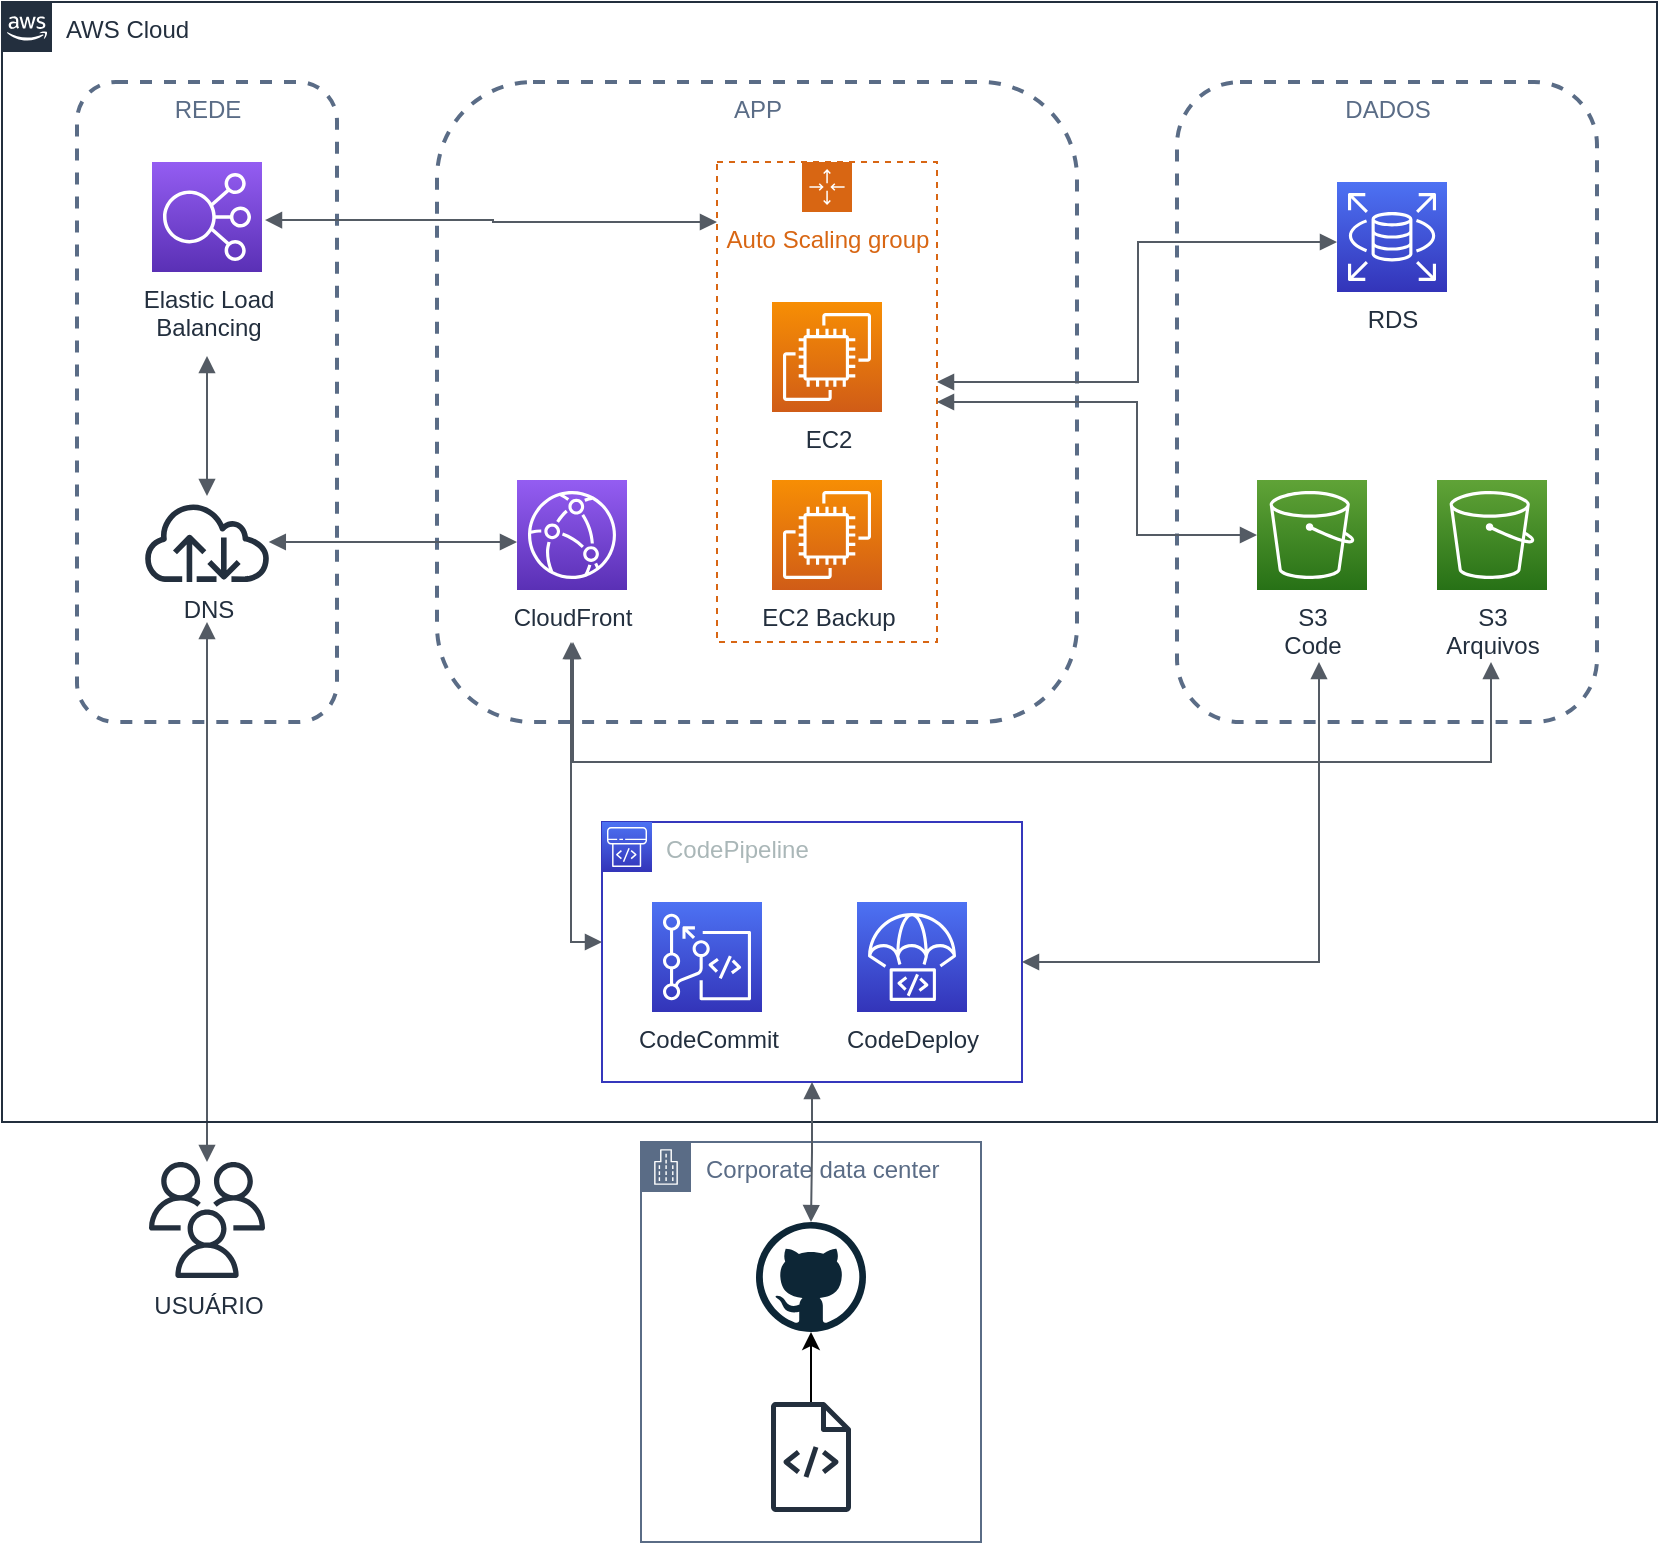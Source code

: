 <mxfile version="21.4.0" type="device">
  <diagram name="Página-1" id="A6x-f9Y-4f0eKWFaKeFF">
    <mxGraphModel dx="1990" dy="1295" grid="1" gridSize="10" guides="1" tooltips="1" connect="1" arrows="1" fold="1" page="1" pageScale="1" pageWidth="1169" pageHeight="827" math="0" shadow="0">
      <root>
        <mxCell id="0" />
        <mxCell id="1" parent="0" />
        <mxCell id="BavURsiblsrlNDab91G2-20" value="APP" style="fillColor=none;strokeColor=#5A6C86;verticalAlign=top;fontStyle=0;fontColor=#5A6C86;whiteSpace=wrap;html=1;rounded=1;strokeWidth=2;dashed=1;" vertex="1" parent="1">
          <mxGeometry x="387.5" y="69" width="320" height="320" as="geometry" />
        </mxCell>
        <mxCell id="BavURsiblsrlNDab91G2-15" value="" style="edgeStyle=orthogonalEdgeStyle;html=1;endArrow=block;elbow=vertical;startArrow=block;startFill=1;endFill=1;strokeColor=#545B64;rounded=0;entryX=0.5;entryY=1.5;entryDx=0;entryDy=0;entryPerimeter=0;" edge="1" parent="1" source="BavURsiblsrlNDab91G2-5" target="BavURsiblsrlNDab91G2-14">
          <mxGeometry width="100" relative="1" as="geometry">
            <mxPoint x="272.5" y="439" as="sourcePoint" />
            <mxPoint x="637.5" y="359" as="targetPoint" />
          </mxGeometry>
        </mxCell>
        <mxCell id="BavURsiblsrlNDab91G2-3" value="REDE" style="fillColor=none;strokeColor=#5A6C86;verticalAlign=top;fontStyle=0;fontColor=#5A6C86;whiteSpace=wrap;html=1;rounded=1;strokeWidth=2;dashed=1;" vertex="1" parent="1">
          <mxGeometry x="207.5" y="69" width="130" height="320" as="geometry" />
        </mxCell>
        <mxCell id="BavURsiblsrlNDab91G2-5" value="USUÁRIO" style="sketch=0;outlineConnect=0;fontColor=#232F3E;gradientColor=none;fillColor=#232F3D;strokeColor=none;dashed=0;verticalLabelPosition=bottom;verticalAlign=top;align=center;html=1;fontSize=12;fontStyle=0;aspect=fixed;pointerEvents=1;shape=mxgraph.aws4.users;" vertex="1" parent="1">
          <mxGeometry x="243.5" y="609" width="58" height="58" as="geometry" />
        </mxCell>
        <mxCell id="BavURsiblsrlNDab91G2-6" value="Auto Scaling group" style="points=[[0,0],[0.25,0],[0.5,0],[0.75,0],[1,0],[1,0.25],[1,0.5],[1,0.75],[1,1],[0.75,1],[0.5,1],[0.25,1],[0,1],[0,0.75],[0,0.5],[0,0.25]];outlineConnect=0;gradientColor=none;html=1;whiteSpace=wrap;fontSize=12;fontStyle=0;container=1;pointerEvents=0;collapsible=0;recursiveResize=0;shape=mxgraph.aws4.groupCenter;grIcon=mxgraph.aws4.group_auto_scaling_group;grStroke=1;strokeColor=#D86613;fillColor=none;verticalAlign=top;align=center;fontColor=#D86613;dashed=1;spacingTop=25;" vertex="1" parent="1">
          <mxGeometry x="527.5" y="109" width="110" height="240" as="geometry" />
        </mxCell>
        <mxCell id="BavURsiblsrlNDab91G2-7" value="EC2" style="sketch=0;points=[[0,0,0],[0.25,0,0],[0.5,0,0],[0.75,0,0],[1,0,0],[0,1,0],[0.25,1,0],[0.5,1,0],[0.75,1,0],[1,1,0],[0,0.25,0],[0,0.5,0],[0,0.75,0],[1,0.25,0],[1,0.5,0],[1,0.75,0]];outlineConnect=0;fontColor=#232F3E;gradientColor=#F78E04;gradientDirection=north;fillColor=#D05C17;strokeColor=#ffffff;dashed=0;verticalLabelPosition=bottom;verticalAlign=top;align=center;html=1;fontSize=12;fontStyle=0;aspect=fixed;shape=mxgraph.aws4.resourceIcon;resIcon=mxgraph.aws4.ec2;" vertex="1" parent="BavURsiblsrlNDab91G2-6">
          <mxGeometry x="27.5" y="70" width="55" height="55" as="geometry" />
        </mxCell>
        <mxCell id="BavURsiblsrlNDab91G2-21" value="EC2 Backup" style="sketch=0;points=[[0,0,0],[0.25,0,0],[0.5,0,0],[0.75,0,0],[1,0,0],[0,1,0],[0.25,1,0],[0.5,1,0],[0.75,1,0],[1,1,0],[0,0.25,0],[0,0.5,0],[0,0.75,0],[1,0.25,0],[1,0.5,0],[1,0.75,0]];outlineConnect=0;fontColor=#232F3E;gradientColor=#F78E04;gradientDirection=north;fillColor=#D05C17;strokeColor=#ffffff;dashed=0;verticalLabelPosition=bottom;verticalAlign=top;align=center;html=1;fontSize=12;fontStyle=0;aspect=fixed;shape=mxgraph.aws4.resourceIcon;resIcon=mxgraph.aws4.ec2;" vertex="1" parent="BavURsiblsrlNDab91G2-6">
          <mxGeometry x="27.5" y="159" width="55" height="55" as="geometry" />
        </mxCell>
        <mxCell id="BavURsiblsrlNDab91G2-11" value="" style="edgeStyle=orthogonalEdgeStyle;html=1;endArrow=block;elbow=vertical;startArrow=block;startFill=1;endFill=1;strokeColor=#545B64;rounded=0;" edge="1" parent="1" target="BavURsiblsrlNDab91G2-6">
          <mxGeometry width="100" relative="1" as="geometry">
            <mxPoint x="301.5" y="138.027" as="sourcePoint" />
            <mxPoint x="517.5" y="139" as="targetPoint" />
            <Array as="points">
              <mxPoint x="415.5" y="139" />
            </Array>
          </mxGeometry>
        </mxCell>
        <mxCell id="BavURsiblsrlNDab91G2-14" value="DNS" style="sketch=0;outlineConnect=0;fontColor=#232F3E;gradientColor=none;fillColor=#232F3D;strokeColor=none;dashed=0;verticalLabelPosition=bottom;verticalAlign=top;align=center;html=1;fontSize=12;fontStyle=0;aspect=fixed;pointerEvents=1;shape=mxgraph.aws4.internet;" vertex="1" parent="1">
          <mxGeometry x="240" y="279" width="65" height="40" as="geometry" />
        </mxCell>
        <mxCell id="BavURsiblsrlNDab91G2-16" value="" style="edgeStyle=orthogonalEdgeStyle;html=1;endArrow=block;elbow=vertical;startArrow=block;startFill=1;endFill=1;strokeColor=#545B64;rounded=0;" edge="1" parent="1">
          <mxGeometry width="100" relative="1" as="geometry">
            <mxPoint x="272.5" y="276" as="sourcePoint" />
            <mxPoint x="272.5" y="206" as="targetPoint" />
            <Array as="points" />
          </mxGeometry>
        </mxCell>
        <mxCell id="BavURsiblsrlNDab91G2-17" value="" style="edgeStyle=orthogonalEdgeStyle;html=1;endArrow=block;elbow=vertical;startArrow=block;startFill=1;endFill=1;strokeColor=#545B64;rounded=0;" edge="1" parent="1" source="BavURsiblsrlNDab91G2-18" target="BavURsiblsrlNDab91G2-14">
          <mxGeometry width="100" relative="1" as="geometry">
            <mxPoint x="377.5" y="349" as="sourcePoint" />
            <mxPoint x="377.5" y="279" as="targetPoint" />
            <Array as="points">
              <mxPoint x="387.5" y="299" />
              <mxPoint x="387.5" y="299" />
            </Array>
          </mxGeometry>
        </mxCell>
        <mxCell id="BavURsiblsrlNDab91G2-18" value="CloudFront" style="sketch=0;points=[[0,0,0],[0.25,0,0],[0.5,0,0],[0.75,0,0],[1,0,0],[0,1,0],[0.25,1,0],[0.5,1,0],[0.75,1,0],[1,1,0],[0,0.25,0],[0,0.5,0],[0,0.75,0],[1,0.25,0],[1,0.5,0],[1,0.75,0]];outlineConnect=0;fontColor=#232F3E;gradientColor=#945DF2;gradientDirection=north;fillColor=#5A30B5;strokeColor=#ffffff;dashed=0;verticalLabelPosition=bottom;verticalAlign=top;align=center;html=1;fontSize=12;fontStyle=0;aspect=fixed;shape=mxgraph.aws4.resourceIcon;resIcon=mxgraph.aws4.cloudfront;" vertex="1" parent="1">
          <mxGeometry x="427.5" y="268" width="55" height="55" as="geometry" />
        </mxCell>
        <mxCell id="BavURsiblsrlNDab91G2-19" value="Elastic Load&lt;br&gt;Balancing" style="sketch=0;points=[[0,0,0],[0.25,0,0],[0.5,0,0],[0.75,0,0],[1,0,0],[0,1,0],[0.25,1,0],[0.5,1,0],[0.75,1,0],[1,1,0],[0,0.25,0],[0,0.5,0],[0,0.75,0],[1,0.25,0],[1,0.5,0],[1,0.75,0]];outlineConnect=0;fontColor=#232F3E;gradientColor=#945DF2;gradientDirection=north;fillColor=#5A30B5;strokeColor=#ffffff;dashed=0;verticalLabelPosition=bottom;verticalAlign=top;align=center;html=1;fontSize=12;fontStyle=0;aspect=fixed;shape=mxgraph.aws4.resourceIcon;resIcon=mxgraph.aws4.elastic_load_balancing;" vertex="1" parent="1">
          <mxGeometry x="245" y="109" width="55" height="55" as="geometry" />
        </mxCell>
        <mxCell id="BavURsiblsrlNDab91G2-24" value="DADOS" style="fillColor=none;strokeColor=#5A6C86;verticalAlign=top;fontStyle=0;fontColor=#5A6C86;whiteSpace=wrap;html=1;rounded=1;strokeWidth=2;dashed=1;" vertex="1" parent="1">
          <mxGeometry x="757.5" y="69" width="210" height="320" as="geometry" />
        </mxCell>
        <mxCell id="BavURsiblsrlNDab91G2-28" value="AWS Cloud" style="points=[[0,0],[0.25,0],[0.5,0],[0.75,0],[1,0],[1,0.25],[1,0.5],[1,0.75],[1,1],[0.75,1],[0.5,1],[0.25,1],[0,1],[0,0.75],[0,0.5],[0,0.25]];outlineConnect=0;gradientColor=none;html=1;whiteSpace=wrap;fontSize=12;fontStyle=0;container=1;pointerEvents=0;collapsible=0;recursiveResize=0;shape=mxgraph.aws4.group;grIcon=mxgraph.aws4.group_aws_cloud_alt;strokeColor=#232F3E;fillColor=none;verticalAlign=top;align=left;spacingLeft=30;fontColor=#232F3E;dashed=0;" vertex="1" parent="1">
          <mxGeometry x="170" y="29" width="827.5" height="560" as="geometry" />
        </mxCell>
        <mxCell id="BavURsiblsrlNDab91G2-30" value="CodePipeline" style="points=[[0,0],[0.25,0],[0.5,0],[0.75,0],[1,0],[1,0.25],[1,0.5],[1,0.75],[1,1],[0.75,1],[0.5,1],[0.25,1],[0,1],[0,0.75],[0,0.5],[0,0.25]];outlineConnect=0;gradientColor=none;html=1;whiteSpace=wrap;fontSize=12;fontStyle=0;container=1;pointerEvents=0;collapsible=0;recursiveResize=0;shape=mxgraph.aws4.group;grIcon=mxgraph.aws4.group_vpc;strokeColor=#3537bc;fillColor=none;verticalAlign=top;align=left;spacingLeft=30;fontColor=#AAB7B8;dashed=0;" vertex="1" parent="BavURsiblsrlNDab91G2-28">
          <mxGeometry x="300" y="410" width="210" height="130" as="geometry" />
        </mxCell>
        <mxCell id="BavURsiblsrlNDab91G2-25" value="" style="sketch=0;points=[[0,0,0],[0.25,0,0],[0.5,0,0],[0.75,0,0],[1,0,0],[0,1,0],[0.25,1,0],[0.5,1,0],[0.75,1,0],[1,1,0],[0,0.25,0],[0,0.5,0],[0,0.75,0],[1,0.25,0],[1,0.5,0],[1,0.75,0]];outlineConnect=0;fontColor=#232F3E;gradientColor=#4D72F3;gradientDirection=north;fillColor=#3334B9;strokeColor=#ffffff;dashed=0;verticalLabelPosition=bottom;verticalAlign=top;align=center;html=1;fontSize=12;fontStyle=0;aspect=fixed;shape=mxgraph.aws4.resourceIcon;resIcon=mxgraph.aws4.codepipeline;" vertex="1" parent="BavURsiblsrlNDab91G2-30">
          <mxGeometry width="25" height="25" as="geometry" />
        </mxCell>
        <mxCell id="BavURsiblsrlNDab91G2-26" value="CodeCommit" style="sketch=0;points=[[0,0,0],[0.25,0,0],[0.5,0,0],[0.75,0,0],[1,0,0],[0,1,0],[0.25,1,0],[0.5,1,0],[0.75,1,0],[1,1,0],[0,0.25,0],[0,0.5,0],[0,0.75,0],[1,0.25,0],[1,0.5,0],[1,0.75,0]];outlineConnect=0;fontColor=#232F3E;gradientColor=#4D72F3;gradientDirection=north;fillColor=#3334B9;strokeColor=#ffffff;dashed=0;verticalLabelPosition=bottom;verticalAlign=top;align=center;html=1;fontSize=12;fontStyle=0;aspect=fixed;shape=mxgraph.aws4.resourceIcon;resIcon=mxgraph.aws4.codecommit;" vertex="1" parent="BavURsiblsrlNDab91G2-30">
          <mxGeometry x="25" y="40" width="55" height="55" as="geometry" />
        </mxCell>
        <mxCell id="BavURsiblsrlNDab91G2-27" value="CodeDeploy" style="sketch=0;points=[[0,0,0],[0.25,0,0],[0.5,0,0],[0.75,0,0],[1,0,0],[0,1,0],[0.25,1,0],[0.5,1,0],[0.75,1,0],[1,1,0],[0,0.25,0],[0,0.5,0],[0,0.75,0],[1,0.25,0],[1,0.5,0],[1,0.75,0]];outlineConnect=0;fontColor=#232F3E;gradientColor=#4D72F3;gradientDirection=north;fillColor=#3334B9;strokeColor=#ffffff;dashed=0;verticalLabelPosition=bottom;verticalAlign=top;align=center;html=1;fontSize=12;fontStyle=0;aspect=fixed;shape=mxgraph.aws4.resourceIcon;resIcon=mxgraph.aws4.codedeploy;" vertex="1" parent="BavURsiblsrlNDab91G2-30">
          <mxGeometry x="127.5" y="40" width="55" height="55" as="geometry" />
        </mxCell>
        <mxCell id="BavURsiblsrlNDab91G2-31" value="RDS" style="sketch=0;points=[[0,0,0],[0.25,0,0],[0.5,0,0],[0.75,0,0],[1,0,0],[0,1,0],[0.25,1,0],[0.5,1,0],[0.75,1,0],[1,1,0],[0,0.25,0],[0,0.5,0],[0,0.75,0],[1,0.25,0],[1,0.5,0],[1,0.75,0]];outlineConnect=0;fontColor=#232F3E;gradientColor=#4D72F3;gradientDirection=north;fillColor=#3334B9;strokeColor=#ffffff;dashed=0;verticalLabelPosition=bottom;verticalAlign=top;align=center;html=1;fontSize=12;fontStyle=0;aspect=fixed;shape=mxgraph.aws4.resourceIcon;resIcon=mxgraph.aws4.rds;" vertex="1" parent="BavURsiblsrlNDab91G2-28">
          <mxGeometry x="667.5" y="90" width="55" height="55" as="geometry" />
        </mxCell>
        <mxCell id="BavURsiblsrlNDab91G2-32" value="S3&lt;br&gt;Code" style="sketch=0;points=[[0,0,0],[0.25,0,0],[0.5,0,0],[0.75,0,0],[1,0,0],[0,1,0],[0.25,1,0],[0.5,1,0],[0.75,1,0],[1,1,0],[0,0.25,0],[0,0.5,0],[0,0.75,0],[1,0.25,0],[1,0.5,0],[1,0.75,0]];outlineConnect=0;fontColor=#232F3E;gradientColor=#60A337;gradientDirection=north;fillColor=#277116;strokeColor=#ffffff;dashed=0;verticalLabelPosition=bottom;verticalAlign=top;align=center;html=1;fontSize=12;fontStyle=0;aspect=fixed;shape=mxgraph.aws4.resourceIcon;resIcon=mxgraph.aws4.s3;" vertex="1" parent="BavURsiblsrlNDab91G2-28">
          <mxGeometry x="627.5" y="239" width="55" height="55" as="geometry" />
        </mxCell>
        <mxCell id="BavURsiblsrlNDab91G2-33" value="S3&lt;br&gt;Arquivos" style="sketch=0;points=[[0,0,0],[0.25,0,0],[0.5,0,0],[0.75,0,0],[1,0,0],[0,1,0],[0.25,1,0],[0.5,1,0],[0.75,1,0],[1,1,0],[0,0.25,0],[0,0.5,0],[0,0.75,0],[1,0.25,0],[1,0.5,0],[1,0.75,0]];outlineConnect=0;fontColor=#232F3E;gradientColor=#60A337;gradientDirection=north;fillColor=#277116;strokeColor=#ffffff;dashed=0;verticalLabelPosition=bottom;verticalAlign=top;align=center;html=1;fontSize=12;fontStyle=0;aspect=fixed;shape=mxgraph.aws4.resourceIcon;resIcon=mxgraph.aws4.s3;" vertex="1" parent="BavURsiblsrlNDab91G2-28">
          <mxGeometry x="717.5" y="239" width="55" height="55" as="geometry" />
        </mxCell>
        <mxCell id="BavURsiblsrlNDab91G2-40" value="" style="edgeStyle=orthogonalEdgeStyle;html=1;endArrow=block;elbow=vertical;startArrow=block;startFill=1;endFill=1;strokeColor=#545B64;rounded=0;" edge="1" parent="BavURsiblsrlNDab91G2-28" target="BavURsiblsrlNDab91G2-30">
          <mxGeometry width="100" relative="1" as="geometry">
            <mxPoint x="658.5" y="330" as="sourcePoint" />
            <mxPoint x="187.5" y="420" as="targetPoint" />
            <Array as="points">
              <mxPoint x="659" y="480" />
            </Array>
          </mxGeometry>
        </mxCell>
        <mxCell id="BavURsiblsrlNDab91G2-42" value="" style="edgeStyle=orthogonalEdgeStyle;html=1;endArrow=block;elbow=vertical;startArrow=block;startFill=1;endFill=1;strokeColor=#545B64;rounded=0;" edge="1" parent="BavURsiblsrlNDab91G2-28" source="BavURsiblsrlNDab91G2-31">
          <mxGeometry width="100" relative="1" as="geometry">
            <mxPoint x="627.5" y="237.96" as="sourcePoint" />
            <mxPoint x="467.5" y="190" as="targetPoint" />
            <Array as="points">
              <mxPoint x="568" y="120" />
              <mxPoint x="568" y="190" />
              <mxPoint x="468" y="190" />
            </Array>
          </mxGeometry>
        </mxCell>
        <mxCell id="BavURsiblsrlNDab91G2-29" value="Corporate data center" style="points=[[0,0],[0.25,0],[0.5,0],[0.75,0],[1,0],[1,0.25],[1,0.5],[1,0.75],[1,1],[0.75,1],[0.5,1],[0.25,1],[0,1],[0,0.75],[0,0.5],[0,0.25]];outlineConnect=0;gradientColor=none;html=1;whiteSpace=wrap;fontSize=12;fontStyle=0;container=1;pointerEvents=0;collapsible=0;recursiveResize=0;shape=mxgraph.aws4.group;grIcon=mxgraph.aws4.group_corporate_data_center;strokeColor=#5A6C86;fillColor=none;verticalAlign=top;align=left;spacingLeft=30;fontColor=#5A6C86;dashed=0;" vertex="1" parent="1">
          <mxGeometry x="489.5" y="599" width="170" height="200" as="geometry" />
        </mxCell>
        <mxCell id="BavURsiblsrlNDab91G2-45" style="edgeStyle=orthogonalEdgeStyle;rounded=0;orthogonalLoop=1;jettySize=auto;html=1;" edge="1" parent="BavURsiblsrlNDab91G2-29" source="BavURsiblsrlNDab91G2-13" target="BavURsiblsrlNDab91G2-44">
          <mxGeometry relative="1" as="geometry" />
        </mxCell>
        <mxCell id="BavURsiblsrlNDab91G2-13" value="" style="sketch=0;outlineConnect=0;fontColor=#232F3E;gradientColor=none;fillColor=#232F3D;strokeColor=none;dashed=0;verticalLabelPosition=bottom;verticalAlign=top;align=center;html=1;fontSize=12;fontStyle=0;aspect=fixed;pointerEvents=1;shape=mxgraph.aws4.source_code;" vertex="1" parent="BavURsiblsrlNDab91G2-29">
          <mxGeometry x="64.9" y="130" width="40.2" height="55" as="geometry" />
        </mxCell>
        <mxCell id="BavURsiblsrlNDab91G2-44" value="" style="dashed=0;outlineConnect=0;html=1;align=center;labelPosition=center;verticalLabelPosition=bottom;verticalAlign=top;shape=mxgraph.weblogos.github" vertex="1" parent="BavURsiblsrlNDab91G2-29">
          <mxGeometry x="57.5" y="40" width="55" height="55" as="geometry" />
        </mxCell>
        <mxCell id="BavURsiblsrlNDab91G2-36" value="" style="edgeStyle=orthogonalEdgeStyle;html=1;endArrow=block;elbow=vertical;startArrow=block;startFill=1;endFill=1;strokeColor=#545B64;rounded=0;" edge="1" parent="1">
          <mxGeometry width="100" relative="1" as="geometry">
            <mxPoint x="914.5" y="359" as="sourcePoint" />
            <mxPoint x="455.5" y="349" as="targetPoint" />
            <Array as="points">
              <mxPoint x="914.5" y="359" />
              <mxPoint x="914.5" y="409" />
              <mxPoint x="455.5" y="409" />
            </Array>
          </mxGeometry>
        </mxCell>
        <mxCell id="BavURsiblsrlNDab91G2-41" value="" style="edgeStyle=orthogonalEdgeStyle;html=1;endArrow=block;elbow=vertical;startArrow=block;startFill=1;endFill=1;strokeColor=#545B64;rounded=0;exitX=0;exitY=0.5;exitDx=0;exitDy=0;exitPerimeter=0;" edge="1" parent="1" source="BavURsiblsrlNDab91G2-32" target="BavURsiblsrlNDab91G2-6">
          <mxGeometry width="100" relative="1" as="geometry">
            <mxPoint x="756" y="268" as="sourcePoint" />
            <mxPoint x="607.5" y="418" as="targetPoint" />
            <Array as="points">
              <mxPoint x="737.5" y="296" />
              <mxPoint x="737.5" y="229" />
            </Array>
          </mxGeometry>
        </mxCell>
        <mxCell id="BavURsiblsrlNDab91G2-43" value="" style="edgeStyle=orthogonalEdgeStyle;html=1;endArrow=block;elbow=vertical;startArrow=block;startFill=1;endFill=1;strokeColor=#545B64;rounded=0;" edge="1" parent="1" source="BavURsiblsrlNDab91G2-30">
          <mxGeometry width="100" relative="1" as="geometry">
            <mxPoint x="924.5" y="369" as="sourcePoint" />
            <mxPoint x="454.5" y="349" as="targetPoint" />
            <Array as="points">
              <mxPoint x="454.5" y="499" />
            </Array>
          </mxGeometry>
        </mxCell>
        <mxCell id="BavURsiblsrlNDab91G2-46" value="" style="edgeStyle=orthogonalEdgeStyle;html=1;endArrow=block;elbow=vertical;startArrow=block;startFill=1;endFill=1;strokeColor=#545B64;rounded=0;" edge="1" parent="1" source="BavURsiblsrlNDab91G2-30" target="BavURsiblsrlNDab91G2-44">
          <mxGeometry width="100" relative="1" as="geometry">
            <mxPoint x="736" y="479" as="sourcePoint" />
            <mxPoint x="587.5" y="629" as="targetPoint" />
            <Array as="points" />
          </mxGeometry>
        </mxCell>
      </root>
    </mxGraphModel>
  </diagram>
</mxfile>
